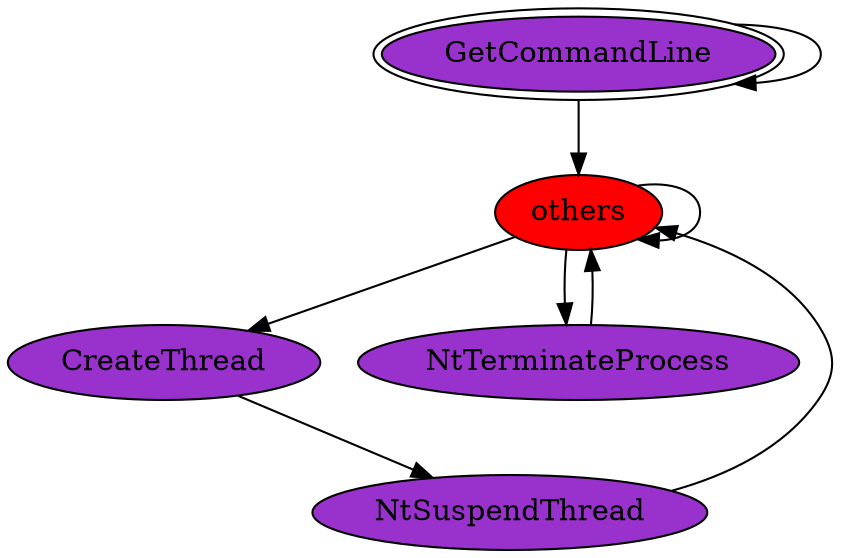 digraph "./REPORTS/6735/API_PER_CATEGORY/SuspendThread.exe_396_Processes_API_per_Category_Transition_Matrix" {
	GetCommandLine [label=GetCommandLine fillcolor=darkorchid peripheries=2 style=filled]
	GetCommandLine -> GetCommandLine [label=""]
	others [label=others fillcolor=red style=filled]
	GetCommandLine -> others [label=""]
	others -> others [label=""]
	CreateThread [label=CreateThread fillcolor=darkorchid style=filled]
	others -> CreateThread [label=""]
	NtTerminateProcess [label=NtTerminateProcess fillcolor=darkorchid style=filled]
	others -> NtTerminateProcess [label=""]
	NtSuspendThread [label=NtSuspendThread fillcolor=darkorchid style=filled]
	CreateThread -> NtSuspendThread [label=""]
	NtSuspendThread -> others [label=""]
	NtTerminateProcess -> others [label=""]
}

